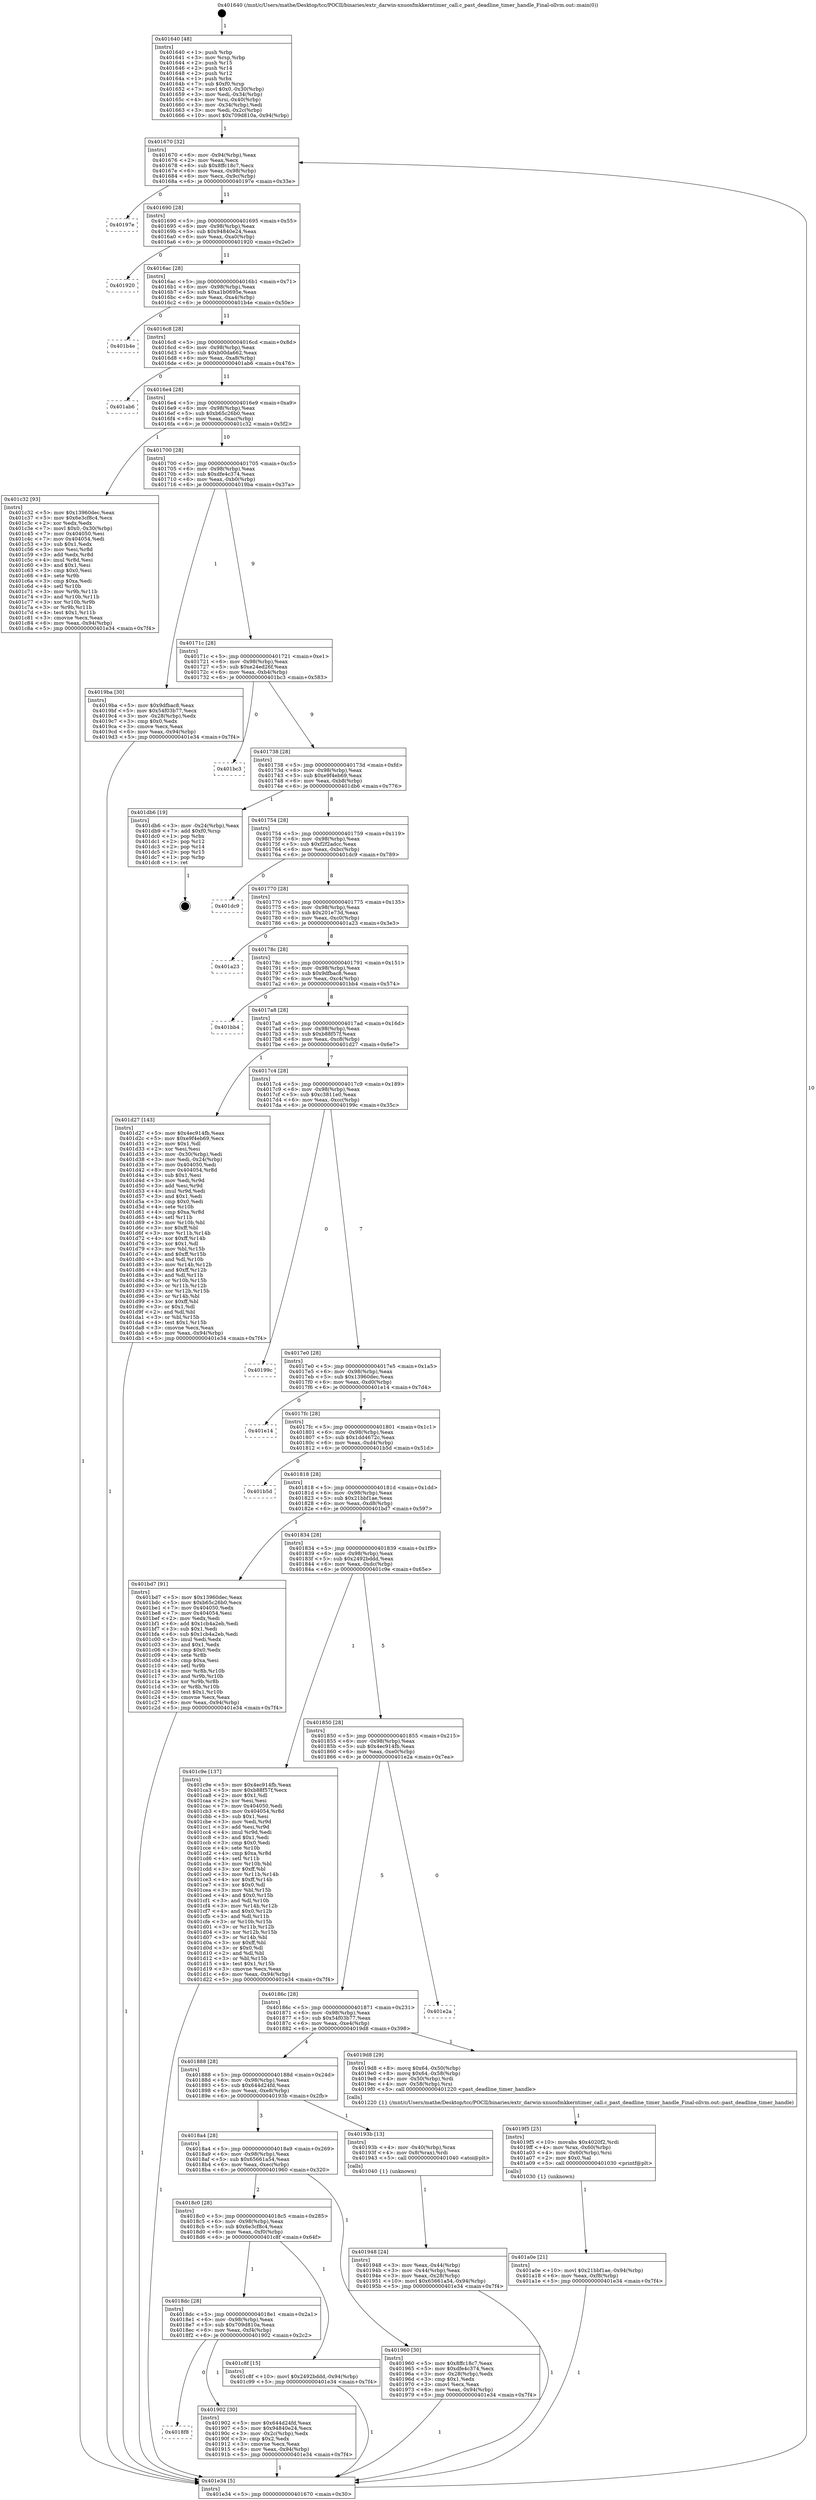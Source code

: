 digraph "0x401640" {
  label = "0x401640 (/mnt/c/Users/mathe/Desktop/tcc/POCII/binaries/extr_darwin-xnuosfmkkerntimer_call.c_past_deadline_timer_handle_Final-ollvm.out::main(0))"
  labelloc = "t"
  node[shape=record]

  Entry [label="",width=0.3,height=0.3,shape=circle,fillcolor=black,style=filled]
  "0x401670" [label="{
     0x401670 [32]\l
     | [instrs]\l
     &nbsp;&nbsp;0x401670 \<+6\>: mov -0x94(%rbp),%eax\l
     &nbsp;&nbsp;0x401676 \<+2\>: mov %eax,%ecx\l
     &nbsp;&nbsp;0x401678 \<+6\>: sub $0x8ffc18c7,%ecx\l
     &nbsp;&nbsp;0x40167e \<+6\>: mov %eax,-0x98(%rbp)\l
     &nbsp;&nbsp;0x401684 \<+6\>: mov %ecx,-0x9c(%rbp)\l
     &nbsp;&nbsp;0x40168a \<+6\>: je 000000000040197e \<main+0x33e\>\l
  }"]
  "0x40197e" [label="{
     0x40197e\l
  }", style=dashed]
  "0x401690" [label="{
     0x401690 [28]\l
     | [instrs]\l
     &nbsp;&nbsp;0x401690 \<+5\>: jmp 0000000000401695 \<main+0x55\>\l
     &nbsp;&nbsp;0x401695 \<+6\>: mov -0x98(%rbp),%eax\l
     &nbsp;&nbsp;0x40169b \<+5\>: sub $0x94840e24,%eax\l
     &nbsp;&nbsp;0x4016a0 \<+6\>: mov %eax,-0xa0(%rbp)\l
     &nbsp;&nbsp;0x4016a6 \<+6\>: je 0000000000401920 \<main+0x2e0\>\l
  }"]
  Exit [label="",width=0.3,height=0.3,shape=circle,fillcolor=black,style=filled,peripheries=2]
  "0x401920" [label="{
     0x401920\l
  }", style=dashed]
  "0x4016ac" [label="{
     0x4016ac [28]\l
     | [instrs]\l
     &nbsp;&nbsp;0x4016ac \<+5\>: jmp 00000000004016b1 \<main+0x71\>\l
     &nbsp;&nbsp;0x4016b1 \<+6\>: mov -0x98(%rbp),%eax\l
     &nbsp;&nbsp;0x4016b7 \<+5\>: sub $0xa1b0695e,%eax\l
     &nbsp;&nbsp;0x4016bc \<+6\>: mov %eax,-0xa4(%rbp)\l
     &nbsp;&nbsp;0x4016c2 \<+6\>: je 0000000000401b4e \<main+0x50e\>\l
  }"]
  "0x401a0e" [label="{
     0x401a0e [21]\l
     | [instrs]\l
     &nbsp;&nbsp;0x401a0e \<+10\>: movl $0x21bbf1ae,-0x94(%rbp)\l
     &nbsp;&nbsp;0x401a18 \<+6\>: mov %eax,-0xf8(%rbp)\l
     &nbsp;&nbsp;0x401a1e \<+5\>: jmp 0000000000401e34 \<main+0x7f4\>\l
  }"]
  "0x401b4e" [label="{
     0x401b4e\l
  }", style=dashed]
  "0x4016c8" [label="{
     0x4016c8 [28]\l
     | [instrs]\l
     &nbsp;&nbsp;0x4016c8 \<+5\>: jmp 00000000004016cd \<main+0x8d\>\l
     &nbsp;&nbsp;0x4016cd \<+6\>: mov -0x98(%rbp),%eax\l
     &nbsp;&nbsp;0x4016d3 \<+5\>: sub $0xb00da662,%eax\l
     &nbsp;&nbsp;0x4016d8 \<+6\>: mov %eax,-0xa8(%rbp)\l
     &nbsp;&nbsp;0x4016de \<+6\>: je 0000000000401ab6 \<main+0x476\>\l
  }"]
  "0x4019f5" [label="{
     0x4019f5 [25]\l
     | [instrs]\l
     &nbsp;&nbsp;0x4019f5 \<+10\>: movabs $0x4020f2,%rdi\l
     &nbsp;&nbsp;0x4019ff \<+4\>: mov %rax,-0x60(%rbp)\l
     &nbsp;&nbsp;0x401a03 \<+4\>: mov -0x60(%rbp),%rsi\l
     &nbsp;&nbsp;0x401a07 \<+2\>: mov $0x0,%al\l
     &nbsp;&nbsp;0x401a09 \<+5\>: call 0000000000401030 \<printf@plt\>\l
     | [calls]\l
     &nbsp;&nbsp;0x401030 \{1\} (unknown)\l
  }"]
  "0x401ab6" [label="{
     0x401ab6\l
  }", style=dashed]
  "0x4016e4" [label="{
     0x4016e4 [28]\l
     | [instrs]\l
     &nbsp;&nbsp;0x4016e4 \<+5\>: jmp 00000000004016e9 \<main+0xa9\>\l
     &nbsp;&nbsp;0x4016e9 \<+6\>: mov -0x98(%rbp),%eax\l
     &nbsp;&nbsp;0x4016ef \<+5\>: sub $0xb65c26b0,%eax\l
     &nbsp;&nbsp;0x4016f4 \<+6\>: mov %eax,-0xac(%rbp)\l
     &nbsp;&nbsp;0x4016fa \<+6\>: je 0000000000401c32 \<main+0x5f2\>\l
  }"]
  "0x401948" [label="{
     0x401948 [24]\l
     | [instrs]\l
     &nbsp;&nbsp;0x401948 \<+3\>: mov %eax,-0x44(%rbp)\l
     &nbsp;&nbsp;0x40194b \<+3\>: mov -0x44(%rbp),%eax\l
     &nbsp;&nbsp;0x40194e \<+3\>: mov %eax,-0x28(%rbp)\l
     &nbsp;&nbsp;0x401951 \<+10\>: movl $0x65661a54,-0x94(%rbp)\l
     &nbsp;&nbsp;0x40195b \<+5\>: jmp 0000000000401e34 \<main+0x7f4\>\l
  }"]
  "0x401c32" [label="{
     0x401c32 [93]\l
     | [instrs]\l
     &nbsp;&nbsp;0x401c32 \<+5\>: mov $0x13960dec,%eax\l
     &nbsp;&nbsp;0x401c37 \<+5\>: mov $0x6e3cf8c4,%ecx\l
     &nbsp;&nbsp;0x401c3c \<+2\>: xor %edx,%edx\l
     &nbsp;&nbsp;0x401c3e \<+7\>: movl $0x0,-0x30(%rbp)\l
     &nbsp;&nbsp;0x401c45 \<+7\>: mov 0x404050,%esi\l
     &nbsp;&nbsp;0x401c4c \<+7\>: mov 0x404054,%edi\l
     &nbsp;&nbsp;0x401c53 \<+3\>: sub $0x1,%edx\l
     &nbsp;&nbsp;0x401c56 \<+3\>: mov %esi,%r8d\l
     &nbsp;&nbsp;0x401c59 \<+3\>: add %edx,%r8d\l
     &nbsp;&nbsp;0x401c5c \<+4\>: imul %r8d,%esi\l
     &nbsp;&nbsp;0x401c60 \<+3\>: and $0x1,%esi\l
     &nbsp;&nbsp;0x401c63 \<+3\>: cmp $0x0,%esi\l
     &nbsp;&nbsp;0x401c66 \<+4\>: sete %r9b\l
     &nbsp;&nbsp;0x401c6a \<+3\>: cmp $0xa,%edi\l
     &nbsp;&nbsp;0x401c6d \<+4\>: setl %r10b\l
     &nbsp;&nbsp;0x401c71 \<+3\>: mov %r9b,%r11b\l
     &nbsp;&nbsp;0x401c74 \<+3\>: and %r10b,%r11b\l
     &nbsp;&nbsp;0x401c77 \<+3\>: xor %r10b,%r9b\l
     &nbsp;&nbsp;0x401c7a \<+3\>: or %r9b,%r11b\l
     &nbsp;&nbsp;0x401c7d \<+4\>: test $0x1,%r11b\l
     &nbsp;&nbsp;0x401c81 \<+3\>: cmovne %ecx,%eax\l
     &nbsp;&nbsp;0x401c84 \<+6\>: mov %eax,-0x94(%rbp)\l
     &nbsp;&nbsp;0x401c8a \<+5\>: jmp 0000000000401e34 \<main+0x7f4\>\l
  }"]
  "0x401700" [label="{
     0x401700 [28]\l
     | [instrs]\l
     &nbsp;&nbsp;0x401700 \<+5\>: jmp 0000000000401705 \<main+0xc5\>\l
     &nbsp;&nbsp;0x401705 \<+6\>: mov -0x98(%rbp),%eax\l
     &nbsp;&nbsp;0x40170b \<+5\>: sub $0xdfe4c374,%eax\l
     &nbsp;&nbsp;0x401710 \<+6\>: mov %eax,-0xb0(%rbp)\l
     &nbsp;&nbsp;0x401716 \<+6\>: je 00000000004019ba \<main+0x37a\>\l
  }"]
  "0x401640" [label="{
     0x401640 [48]\l
     | [instrs]\l
     &nbsp;&nbsp;0x401640 \<+1\>: push %rbp\l
     &nbsp;&nbsp;0x401641 \<+3\>: mov %rsp,%rbp\l
     &nbsp;&nbsp;0x401644 \<+2\>: push %r15\l
     &nbsp;&nbsp;0x401646 \<+2\>: push %r14\l
     &nbsp;&nbsp;0x401648 \<+2\>: push %r12\l
     &nbsp;&nbsp;0x40164a \<+1\>: push %rbx\l
     &nbsp;&nbsp;0x40164b \<+7\>: sub $0xf0,%rsp\l
     &nbsp;&nbsp;0x401652 \<+7\>: movl $0x0,-0x30(%rbp)\l
     &nbsp;&nbsp;0x401659 \<+3\>: mov %edi,-0x34(%rbp)\l
     &nbsp;&nbsp;0x40165c \<+4\>: mov %rsi,-0x40(%rbp)\l
     &nbsp;&nbsp;0x401660 \<+3\>: mov -0x34(%rbp),%edi\l
     &nbsp;&nbsp;0x401663 \<+3\>: mov %edi,-0x2c(%rbp)\l
     &nbsp;&nbsp;0x401666 \<+10\>: movl $0x709d810a,-0x94(%rbp)\l
  }"]
  "0x4019ba" [label="{
     0x4019ba [30]\l
     | [instrs]\l
     &nbsp;&nbsp;0x4019ba \<+5\>: mov $0x9dfbac8,%eax\l
     &nbsp;&nbsp;0x4019bf \<+5\>: mov $0x54f03b77,%ecx\l
     &nbsp;&nbsp;0x4019c4 \<+3\>: mov -0x28(%rbp),%edx\l
     &nbsp;&nbsp;0x4019c7 \<+3\>: cmp $0x0,%edx\l
     &nbsp;&nbsp;0x4019ca \<+3\>: cmove %ecx,%eax\l
     &nbsp;&nbsp;0x4019cd \<+6\>: mov %eax,-0x94(%rbp)\l
     &nbsp;&nbsp;0x4019d3 \<+5\>: jmp 0000000000401e34 \<main+0x7f4\>\l
  }"]
  "0x40171c" [label="{
     0x40171c [28]\l
     | [instrs]\l
     &nbsp;&nbsp;0x40171c \<+5\>: jmp 0000000000401721 \<main+0xe1\>\l
     &nbsp;&nbsp;0x401721 \<+6\>: mov -0x98(%rbp),%eax\l
     &nbsp;&nbsp;0x401727 \<+5\>: sub $0xe24ed26f,%eax\l
     &nbsp;&nbsp;0x40172c \<+6\>: mov %eax,-0xb4(%rbp)\l
     &nbsp;&nbsp;0x401732 \<+6\>: je 0000000000401bc3 \<main+0x583\>\l
  }"]
  "0x401e34" [label="{
     0x401e34 [5]\l
     | [instrs]\l
     &nbsp;&nbsp;0x401e34 \<+5\>: jmp 0000000000401670 \<main+0x30\>\l
  }"]
  "0x401bc3" [label="{
     0x401bc3\l
  }", style=dashed]
  "0x401738" [label="{
     0x401738 [28]\l
     | [instrs]\l
     &nbsp;&nbsp;0x401738 \<+5\>: jmp 000000000040173d \<main+0xfd\>\l
     &nbsp;&nbsp;0x40173d \<+6\>: mov -0x98(%rbp),%eax\l
     &nbsp;&nbsp;0x401743 \<+5\>: sub $0xe9f4eb69,%eax\l
     &nbsp;&nbsp;0x401748 \<+6\>: mov %eax,-0xb8(%rbp)\l
     &nbsp;&nbsp;0x40174e \<+6\>: je 0000000000401db6 \<main+0x776\>\l
  }"]
  "0x4018f8" [label="{
     0x4018f8\l
  }", style=dashed]
  "0x401db6" [label="{
     0x401db6 [19]\l
     | [instrs]\l
     &nbsp;&nbsp;0x401db6 \<+3\>: mov -0x24(%rbp),%eax\l
     &nbsp;&nbsp;0x401db9 \<+7\>: add $0xf0,%rsp\l
     &nbsp;&nbsp;0x401dc0 \<+1\>: pop %rbx\l
     &nbsp;&nbsp;0x401dc1 \<+2\>: pop %r12\l
     &nbsp;&nbsp;0x401dc3 \<+2\>: pop %r14\l
     &nbsp;&nbsp;0x401dc5 \<+2\>: pop %r15\l
     &nbsp;&nbsp;0x401dc7 \<+1\>: pop %rbp\l
     &nbsp;&nbsp;0x401dc8 \<+1\>: ret\l
  }"]
  "0x401754" [label="{
     0x401754 [28]\l
     | [instrs]\l
     &nbsp;&nbsp;0x401754 \<+5\>: jmp 0000000000401759 \<main+0x119\>\l
     &nbsp;&nbsp;0x401759 \<+6\>: mov -0x98(%rbp),%eax\l
     &nbsp;&nbsp;0x40175f \<+5\>: sub $0xf2f2adcc,%eax\l
     &nbsp;&nbsp;0x401764 \<+6\>: mov %eax,-0xbc(%rbp)\l
     &nbsp;&nbsp;0x40176a \<+6\>: je 0000000000401dc9 \<main+0x789\>\l
  }"]
  "0x401902" [label="{
     0x401902 [30]\l
     | [instrs]\l
     &nbsp;&nbsp;0x401902 \<+5\>: mov $0x644d24fd,%eax\l
     &nbsp;&nbsp;0x401907 \<+5\>: mov $0x94840e24,%ecx\l
     &nbsp;&nbsp;0x40190c \<+3\>: mov -0x2c(%rbp),%edx\l
     &nbsp;&nbsp;0x40190f \<+3\>: cmp $0x2,%edx\l
     &nbsp;&nbsp;0x401912 \<+3\>: cmovne %ecx,%eax\l
     &nbsp;&nbsp;0x401915 \<+6\>: mov %eax,-0x94(%rbp)\l
     &nbsp;&nbsp;0x40191b \<+5\>: jmp 0000000000401e34 \<main+0x7f4\>\l
  }"]
  "0x401dc9" [label="{
     0x401dc9\l
  }", style=dashed]
  "0x401770" [label="{
     0x401770 [28]\l
     | [instrs]\l
     &nbsp;&nbsp;0x401770 \<+5\>: jmp 0000000000401775 \<main+0x135\>\l
     &nbsp;&nbsp;0x401775 \<+6\>: mov -0x98(%rbp),%eax\l
     &nbsp;&nbsp;0x40177b \<+5\>: sub $0x201e73d,%eax\l
     &nbsp;&nbsp;0x401780 \<+6\>: mov %eax,-0xc0(%rbp)\l
     &nbsp;&nbsp;0x401786 \<+6\>: je 0000000000401a23 \<main+0x3e3\>\l
  }"]
  "0x4018dc" [label="{
     0x4018dc [28]\l
     | [instrs]\l
     &nbsp;&nbsp;0x4018dc \<+5\>: jmp 00000000004018e1 \<main+0x2a1\>\l
     &nbsp;&nbsp;0x4018e1 \<+6\>: mov -0x98(%rbp),%eax\l
     &nbsp;&nbsp;0x4018e7 \<+5\>: sub $0x709d810a,%eax\l
     &nbsp;&nbsp;0x4018ec \<+6\>: mov %eax,-0xf4(%rbp)\l
     &nbsp;&nbsp;0x4018f2 \<+6\>: je 0000000000401902 \<main+0x2c2\>\l
  }"]
  "0x401a23" [label="{
     0x401a23\l
  }", style=dashed]
  "0x40178c" [label="{
     0x40178c [28]\l
     | [instrs]\l
     &nbsp;&nbsp;0x40178c \<+5\>: jmp 0000000000401791 \<main+0x151\>\l
     &nbsp;&nbsp;0x401791 \<+6\>: mov -0x98(%rbp),%eax\l
     &nbsp;&nbsp;0x401797 \<+5\>: sub $0x9dfbac8,%eax\l
     &nbsp;&nbsp;0x40179c \<+6\>: mov %eax,-0xc4(%rbp)\l
     &nbsp;&nbsp;0x4017a2 \<+6\>: je 0000000000401bb4 \<main+0x574\>\l
  }"]
  "0x401c8f" [label="{
     0x401c8f [15]\l
     | [instrs]\l
     &nbsp;&nbsp;0x401c8f \<+10\>: movl $0x2492bddd,-0x94(%rbp)\l
     &nbsp;&nbsp;0x401c99 \<+5\>: jmp 0000000000401e34 \<main+0x7f4\>\l
  }"]
  "0x401bb4" [label="{
     0x401bb4\l
  }", style=dashed]
  "0x4017a8" [label="{
     0x4017a8 [28]\l
     | [instrs]\l
     &nbsp;&nbsp;0x4017a8 \<+5\>: jmp 00000000004017ad \<main+0x16d\>\l
     &nbsp;&nbsp;0x4017ad \<+6\>: mov -0x98(%rbp),%eax\l
     &nbsp;&nbsp;0x4017b3 \<+5\>: sub $0xb88f57f,%eax\l
     &nbsp;&nbsp;0x4017b8 \<+6\>: mov %eax,-0xc8(%rbp)\l
     &nbsp;&nbsp;0x4017be \<+6\>: je 0000000000401d27 \<main+0x6e7\>\l
  }"]
  "0x4018c0" [label="{
     0x4018c0 [28]\l
     | [instrs]\l
     &nbsp;&nbsp;0x4018c0 \<+5\>: jmp 00000000004018c5 \<main+0x285\>\l
     &nbsp;&nbsp;0x4018c5 \<+6\>: mov -0x98(%rbp),%eax\l
     &nbsp;&nbsp;0x4018cb \<+5\>: sub $0x6e3cf8c4,%eax\l
     &nbsp;&nbsp;0x4018d0 \<+6\>: mov %eax,-0xf0(%rbp)\l
     &nbsp;&nbsp;0x4018d6 \<+6\>: je 0000000000401c8f \<main+0x64f\>\l
  }"]
  "0x401d27" [label="{
     0x401d27 [143]\l
     | [instrs]\l
     &nbsp;&nbsp;0x401d27 \<+5\>: mov $0x4ec914fb,%eax\l
     &nbsp;&nbsp;0x401d2c \<+5\>: mov $0xe9f4eb69,%ecx\l
     &nbsp;&nbsp;0x401d31 \<+2\>: mov $0x1,%dl\l
     &nbsp;&nbsp;0x401d33 \<+2\>: xor %esi,%esi\l
     &nbsp;&nbsp;0x401d35 \<+3\>: mov -0x30(%rbp),%edi\l
     &nbsp;&nbsp;0x401d38 \<+3\>: mov %edi,-0x24(%rbp)\l
     &nbsp;&nbsp;0x401d3b \<+7\>: mov 0x404050,%edi\l
     &nbsp;&nbsp;0x401d42 \<+8\>: mov 0x404054,%r8d\l
     &nbsp;&nbsp;0x401d4a \<+3\>: sub $0x1,%esi\l
     &nbsp;&nbsp;0x401d4d \<+3\>: mov %edi,%r9d\l
     &nbsp;&nbsp;0x401d50 \<+3\>: add %esi,%r9d\l
     &nbsp;&nbsp;0x401d53 \<+4\>: imul %r9d,%edi\l
     &nbsp;&nbsp;0x401d57 \<+3\>: and $0x1,%edi\l
     &nbsp;&nbsp;0x401d5a \<+3\>: cmp $0x0,%edi\l
     &nbsp;&nbsp;0x401d5d \<+4\>: sete %r10b\l
     &nbsp;&nbsp;0x401d61 \<+4\>: cmp $0xa,%r8d\l
     &nbsp;&nbsp;0x401d65 \<+4\>: setl %r11b\l
     &nbsp;&nbsp;0x401d69 \<+3\>: mov %r10b,%bl\l
     &nbsp;&nbsp;0x401d6c \<+3\>: xor $0xff,%bl\l
     &nbsp;&nbsp;0x401d6f \<+3\>: mov %r11b,%r14b\l
     &nbsp;&nbsp;0x401d72 \<+4\>: xor $0xff,%r14b\l
     &nbsp;&nbsp;0x401d76 \<+3\>: xor $0x1,%dl\l
     &nbsp;&nbsp;0x401d79 \<+3\>: mov %bl,%r15b\l
     &nbsp;&nbsp;0x401d7c \<+4\>: and $0xff,%r15b\l
     &nbsp;&nbsp;0x401d80 \<+3\>: and %dl,%r10b\l
     &nbsp;&nbsp;0x401d83 \<+3\>: mov %r14b,%r12b\l
     &nbsp;&nbsp;0x401d86 \<+4\>: and $0xff,%r12b\l
     &nbsp;&nbsp;0x401d8a \<+3\>: and %dl,%r11b\l
     &nbsp;&nbsp;0x401d8d \<+3\>: or %r10b,%r15b\l
     &nbsp;&nbsp;0x401d90 \<+3\>: or %r11b,%r12b\l
     &nbsp;&nbsp;0x401d93 \<+3\>: xor %r12b,%r15b\l
     &nbsp;&nbsp;0x401d96 \<+3\>: or %r14b,%bl\l
     &nbsp;&nbsp;0x401d99 \<+3\>: xor $0xff,%bl\l
     &nbsp;&nbsp;0x401d9c \<+3\>: or $0x1,%dl\l
     &nbsp;&nbsp;0x401d9f \<+2\>: and %dl,%bl\l
     &nbsp;&nbsp;0x401da1 \<+3\>: or %bl,%r15b\l
     &nbsp;&nbsp;0x401da4 \<+4\>: test $0x1,%r15b\l
     &nbsp;&nbsp;0x401da8 \<+3\>: cmovne %ecx,%eax\l
     &nbsp;&nbsp;0x401dab \<+6\>: mov %eax,-0x94(%rbp)\l
     &nbsp;&nbsp;0x401db1 \<+5\>: jmp 0000000000401e34 \<main+0x7f4\>\l
  }"]
  "0x4017c4" [label="{
     0x4017c4 [28]\l
     | [instrs]\l
     &nbsp;&nbsp;0x4017c4 \<+5\>: jmp 00000000004017c9 \<main+0x189\>\l
     &nbsp;&nbsp;0x4017c9 \<+6\>: mov -0x98(%rbp),%eax\l
     &nbsp;&nbsp;0x4017cf \<+5\>: sub $0xc3811e0,%eax\l
     &nbsp;&nbsp;0x4017d4 \<+6\>: mov %eax,-0xcc(%rbp)\l
     &nbsp;&nbsp;0x4017da \<+6\>: je 000000000040199c \<main+0x35c\>\l
  }"]
  "0x401960" [label="{
     0x401960 [30]\l
     | [instrs]\l
     &nbsp;&nbsp;0x401960 \<+5\>: mov $0x8ffc18c7,%eax\l
     &nbsp;&nbsp;0x401965 \<+5\>: mov $0xdfe4c374,%ecx\l
     &nbsp;&nbsp;0x40196a \<+3\>: mov -0x28(%rbp),%edx\l
     &nbsp;&nbsp;0x40196d \<+3\>: cmp $0x1,%edx\l
     &nbsp;&nbsp;0x401970 \<+3\>: cmovl %ecx,%eax\l
     &nbsp;&nbsp;0x401973 \<+6\>: mov %eax,-0x94(%rbp)\l
     &nbsp;&nbsp;0x401979 \<+5\>: jmp 0000000000401e34 \<main+0x7f4\>\l
  }"]
  "0x40199c" [label="{
     0x40199c\l
  }", style=dashed]
  "0x4017e0" [label="{
     0x4017e0 [28]\l
     | [instrs]\l
     &nbsp;&nbsp;0x4017e0 \<+5\>: jmp 00000000004017e5 \<main+0x1a5\>\l
     &nbsp;&nbsp;0x4017e5 \<+6\>: mov -0x98(%rbp),%eax\l
     &nbsp;&nbsp;0x4017eb \<+5\>: sub $0x13960dec,%eax\l
     &nbsp;&nbsp;0x4017f0 \<+6\>: mov %eax,-0xd0(%rbp)\l
     &nbsp;&nbsp;0x4017f6 \<+6\>: je 0000000000401e14 \<main+0x7d4\>\l
  }"]
  "0x4018a4" [label="{
     0x4018a4 [28]\l
     | [instrs]\l
     &nbsp;&nbsp;0x4018a4 \<+5\>: jmp 00000000004018a9 \<main+0x269\>\l
     &nbsp;&nbsp;0x4018a9 \<+6\>: mov -0x98(%rbp),%eax\l
     &nbsp;&nbsp;0x4018af \<+5\>: sub $0x65661a54,%eax\l
     &nbsp;&nbsp;0x4018b4 \<+6\>: mov %eax,-0xec(%rbp)\l
     &nbsp;&nbsp;0x4018ba \<+6\>: je 0000000000401960 \<main+0x320\>\l
  }"]
  "0x401e14" [label="{
     0x401e14\l
  }", style=dashed]
  "0x4017fc" [label="{
     0x4017fc [28]\l
     | [instrs]\l
     &nbsp;&nbsp;0x4017fc \<+5\>: jmp 0000000000401801 \<main+0x1c1\>\l
     &nbsp;&nbsp;0x401801 \<+6\>: mov -0x98(%rbp),%eax\l
     &nbsp;&nbsp;0x401807 \<+5\>: sub $0x1dd4672c,%eax\l
     &nbsp;&nbsp;0x40180c \<+6\>: mov %eax,-0xd4(%rbp)\l
     &nbsp;&nbsp;0x401812 \<+6\>: je 0000000000401b5d \<main+0x51d\>\l
  }"]
  "0x40193b" [label="{
     0x40193b [13]\l
     | [instrs]\l
     &nbsp;&nbsp;0x40193b \<+4\>: mov -0x40(%rbp),%rax\l
     &nbsp;&nbsp;0x40193f \<+4\>: mov 0x8(%rax),%rdi\l
     &nbsp;&nbsp;0x401943 \<+5\>: call 0000000000401040 \<atoi@plt\>\l
     | [calls]\l
     &nbsp;&nbsp;0x401040 \{1\} (unknown)\l
  }"]
  "0x401b5d" [label="{
     0x401b5d\l
  }", style=dashed]
  "0x401818" [label="{
     0x401818 [28]\l
     | [instrs]\l
     &nbsp;&nbsp;0x401818 \<+5\>: jmp 000000000040181d \<main+0x1dd\>\l
     &nbsp;&nbsp;0x40181d \<+6\>: mov -0x98(%rbp),%eax\l
     &nbsp;&nbsp;0x401823 \<+5\>: sub $0x21bbf1ae,%eax\l
     &nbsp;&nbsp;0x401828 \<+6\>: mov %eax,-0xd8(%rbp)\l
     &nbsp;&nbsp;0x40182e \<+6\>: je 0000000000401bd7 \<main+0x597\>\l
  }"]
  "0x401888" [label="{
     0x401888 [28]\l
     | [instrs]\l
     &nbsp;&nbsp;0x401888 \<+5\>: jmp 000000000040188d \<main+0x24d\>\l
     &nbsp;&nbsp;0x40188d \<+6\>: mov -0x98(%rbp),%eax\l
     &nbsp;&nbsp;0x401893 \<+5\>: sub $0x644d24fd,%eax\l
     &nbsp;&nbsp;0x401898 \<+6\>: mov %eax,-0xe8(%rbp)\l
     &nbsp;&nbsp;0x40189e \<+6\>: je 000000000040193b \<main+0x2fb\>\l
  }"]
  "0x401bd7" [label="{
     0x401bd7 [91]\l
     | [instrs]\l
     &nbsp;&nbsp;0x401bd7 \<+5\>: mov $0x13960dec,%eax\l
     &nbsp;&nbsp;0x401bdc \<+5\>: mov $0xb65c26b0,%ecx\l
     &nbsp;&nbsp;0x401be1 \<+7\>: mov 0x404050,%edx\l
     &nbsp;&nbsp;0x401be8 \<+7\>: mov 0x404054,%esi\l
     &nbsp;&nbsp;0x401bef \<+2\>: mov %edx,%edi\l
     &nbsp;&nbsp;0x401bf1 \<+6\>: add $0x1cb4a2eb,%edi\l
     &nbsp;&nbsp;0x401bf7 \<+3\>: sub $0x1,%edi\l
     &nbsp;&nbsp;0x401bfa \<+6\>: sub $0x1cb4a2eb,%edi\l
     &nbsp;&nbsp;0x401c00 \<+3\>: imul %edi,%edx\l
     &nbsp;&nbsp;0x401c03 \<+3\>: and $0x1,%edx\l
     &nbsp;&nbsp;0x401c06 \<+3\>: cmp $0x0,%edx\l
     &nbsp;&nbsp;0x401c09 \<+4\>: sete %r8b\l
     &nbsp;&nbsp;0x401c0d \<+3\>: cmp $0xa,%esi\l
     &nbsp;&nbsp;0x401c10 \<+4\>: setl %r9b\l
     &nbsp;&nbsp;0x401c14 \<+3\>: mov %r8b,%r10b\l
     &nbsp;&nbsp;0x401c17 \<+3\>: and %r9b,%r10b\l
     &nbsp;&nbsp;0x401c1a \<+3\>: xor %r9b,%r8b\l
     &nbsp;&nbsp;0x401c1d \<+3\>: or %r8b,%r10b\l
     &nbsp;&nbsp;0x401c20 \<+4\>: test $0x1,%r10b\l
     &nbsp;&nbsp;0x401c24 \<+3\>: cmovne %ecx,%eax\l
     &nbsp;&nbsp;0x401c27 \<+6\>: mov %eax,-0x94(%rbp)\l
     &nbsp;&nbsp;0x401c2d \<+5\>: jmp 0000000000401e34 \<main+0x7f4\>\l
  }"]
  "0x401834" [label="{
     0x401834 [28]\l
     | [instrs]\l
     &nbsp;&nbsp;0x401834 \<+5\>: jmp 0000000000401839 \<main+0x1f9\>\l
     &nbsp;&nbsp;0x401839 \<+6\>: mov -0x98(%rbp),%eax\l
     &nbsp;&nbsp;0x40183f \<+5\>: sub $0x2492bddd,%eax\l
     &nbsp;&nbsp;0x401844 \<+6\>: mov %eax,-0xdc(%rbp)\l
     &nbsp;&nbsp;0x40184a \<+6\>: je 0000000000401c9e \<main+0x65e\>\l
  }"]
  "0x4019d8" [label="{
     0x4019d8 [29]\l
     | [instrs]\l
     &nbsp;&nbsp;0x4019d8 \<+8\>: movq $0x64,-0x50(%rbp)\l
     &nbsp;&nbsp;0x4019e0 \<+8\>: movq $0x64,-0x58(%rbp)\l
     &nbsp;&nbsp;0x4019e8 \<+4\>: mov -0x50(%rbp),%rdi\l
     &nbsp;&nbsp;0x4019ec \<+4\>: mov -0x58(%rbp),%rsi\l
     &nbsp;&nbsp;0x4019f0 \<+5\>: call 0000000000401220 \<past_deadline_timer_handle\>\l
     | [calls]\l
     &nbsp;&nbsp;0x401220 \{1\} (/mnt/c/Users/mathe/Desktop/tcc/POCII/binaries/extr_darwin-xnuosfmkkerntimer_call.c_past_deadline_timer_handle_Final-ollvm.out::past_deadline_timer_handle)\l
  }"]
  "0x401c9e" [label="{
     0x401c9e [137]\l
     | [instrs]\l
     &nbsp;&nbsp;0x401c9e \<+5\>: mov $0x4ec914fb,%eax\l
     &nbsp;&nbsp;0x401ca3 \<+5\>: mov $0xb88f57f,%ecx\l
     &nbsp;&nbsp;0x401ca8 \<+2\>: mov $0x1,%dl\l
     &nbsp;&nbsp;0x401caa \<+2\>: xor %esi,%esi\l
     &nbsp;&nbsp;0x401cac \<+7\>: mov 0x404050,%edi\l
     &nbsp;&nbsp;0x401cb3 \<+8\>: mov 0x404054,%r8d\l
     &nbsp;&nbsp;0x401cbb \<+3\>: sub $0x1,%esi\l
     &nbsp;&nbsp;0x401cbe \<+3\>: mov %edi,%r9d\l
     &nbsp;&nbsp;0x401cc1 \<+3\>: add %esi,%r9d\l
     &nbsp;&nbsp;0x401cc4 \<+4\>: imul %r9d,%edi\l
     &nbsp;&nbsp;0x401cc8 \<+3\>: and $0x1,%edi\l
     &nbsp;&nbsp;0x401ccb \<+3\>: cmp $0x0,%edi\l
     &nbsp;&nbsp;0x401cce \<+4\>: sete %r10b\l
     &nbsp;&nbsp;0x401cd2 \<+4\>: cmp $0xa,%r8d\l
     &nbsp;&nbsp;0x401cd6 \<+4\>: setl %r11b\l
     &nbsp;&nbsp;0x401cda \<+3\>: mov %r10b,%bl\l
     &nbsp;&nbsp;0x401cdd \<+3\>: xor $0xff,%bl\l
     &nbsp;&nbsp;0x401ce0 \<+3\>: mov %r11b,%r14b\l
     &nbsp;&nbsp;0x401ce3 \<+4\>: xor $0xff,%r14b\l
     &nbsp;&nbsp;0x401ce7 \<+3\>: xor $0x0,%dl\l
     &nbsp;&nbsp;0x401cea \<+3\>: mov %bl,%r15b\l
     &nbsp;&nbsp;0x401ced \<+4\>: and $0x0,%r15b\l
     &nbsp;&nbsp;0x401cf1 \<+3\>: and %dl,%r10b\l
     &nbsp;&nbsp;0x401cf4 \<+3\>: mov %r14b,%r12b\l
     &nbsp;&nbsp;0x401cf7 \<+4\>: and $0x0,%r12b\l
     &nbsp;&nbsp;0x401cfb \<+3\>: and %dl,%r11b\l
     &nbsp;&nbsp;0x401cfe \<+3\>: or %r10b,%r15b\l
     &nbsp;&nbsp;0x401d01 \<+3\>: or %r11b,%r12b\l
     &nbsp;&nbsp;0x401d04 \<+3\>: xor %r12b,%r15b\l
     &nbsp;&nbsp;0x401d07 \<+3\>: or %r14b,%bl\l
     &nbsp;&nbsp;0x401d0a \<+3\>: xor $0xff,%bl\l
     &nbsp;&nbsp;0x401d0d \<+3\>: or $0x0,%dl\l
     &nbsp;&nbsp;0x401d10 \<+2\>: and %dl,%bl\l
     &nbsp;&nbsp;0x401d12 \<+3\>: or %bl,%r15b\l
     &nbsp;&nbsp;0x401d15 \<+4\>: test $0x1,%r15b\l
     &nbsp;&nbsp;0x401d19 \<+3\>: cmovne %ecx,%eax\l
     &nbsp;&nbsp;0x401d1c \<+6\>: mov %eax,-0x94(%rbp)\l
     &nbsp;&nbsp;0x401d22 \<+5\>: jmp 0000000000401e34 \<main+0x7f4\>\l
  }"]
  "0x401850" [label="{
     0x401850 [28]\l
     | [instrs]\l
     &nbsp;&nbsp;0x401850 \<+5\>: jmp 0000000000401855 \<main+0x215\>\l
     &nbsp;&nbsp;0x401855 \<+6\>: mov -0x98(%rbp),%eax\l
     &nbsp;&nbsp;0x40185b \<+5\>: sub $0x4ec914fb,%eax\l
     &nbsp;&nbsp;0x401860 \<+6\>: mov %eax,-0xe0(%rbp)\l
     &nbsp;&nbsp;0x401866 \<+6\>: je 0000000000401e2a \<main+0x7ea\>\l
  }"]
  "0x40186c" [label="{
     0x40186c [28]\l
     | [instrs]\l
     &nbsp;&nbsp;0x40186c \<+5\>: jmp 0000000000401871 \<main+0x231\>\l
     &nbsp;&nbsp;0x401871 \<+6\>: mov -0x98(%rbp),%eax\l
     &nbsp;&nbsp;0x401877 \<+5\>: sub $0x54f03b77,%eax\l
     &nbsp;&nbsp;0x40187c \<+6\>: mov %eax,-0xe4(%rbp)\l
     &nbsp;&nbsp;0x401882 \<+6\>: je 00000000004019d8 \<main+0x398\>\l
  }"]
  "0x401e2a" [label="{
     0x401e2a\l
  }", style=dashed]
  Entry -> "0x401640" [label=" 1"]
  "0x401670" -> "0x40197e" [label=" 0"]
  "0x401670" -> "0x401690" [label=" 11"]
  "0x401db6" -> Exit [label=" 1"]
  "0x401690" -> "0x401920" [label=" 0"]
  "0x401690" -> "0x4016ac" [label=" 11"]
  "0x401d27" -> "0x401e34" [label=" 1"]
  "0x4016ac" -> "0x401b4e" [label=" 0"]
  "0x4016ac" -> "0x4016c8" [label=" 11"]
  "0x401c9e" -> "0x401e34" [label=" 1"]
  "0x4016c8" -> "0x401ab6" [label=" 0"]
  "0x4016c8" -> "0x4016e4" [label=" 11"]
  "0x401c8f" -> "0x401e34" [label=" 1"]
  "0x4016e4" -> "0x401c32" [label=" 1"]
  "0x4016e4" -> "0x401700" [label=" 10"]
  "0x401c32" -> "0x401e34" [label=" 1"]
  "0x401700" -> "0x4019ba" [label=" 1"]
  "0x401700" -> "0x40171c" [label=" 9"]
  "0x401bd7" -> "0x401e34" [label=" 1"]
  "0x40171c" -> "0x401bc3" [label=" 0"]
  "0x40171c" -> "0x401738" [label=" 9"]
  "0x401a0e" -> "0x401e34" [label=" 1"]
  "0x401738" -> "0x401db6" [label=" 1"]
  "0x401738" -> "0x401754" [label=" 8"]
  "0x4019f5" -> "0x401a0e" [label=" 1"]
  "0x401754" -> "0x401dc9" [label=" 0"]
  "0x401754" -> "0x401770" [label=" 8"]
  "0x4019d8" -> "0x4019f5" [label=" 1"]
  "0x401770" -> "0x401a23" [label=" 0"]
  "0x401770" -> "0x40178c" [label=" 8"]
  "0x401960" -> "0x401e34" [label=" 1"]
  "0x40178c" -> "0x401bb4" [label=" 0"]
  "0x40178c" -> "0x4017a8" [label=" 8"]
  "0x401948" -> "0x401e34" [label=" 1"]
  "0x4017a8" -> "0x401d27" [label=" 1"]
  "0x4017a8" -> "0x4017c4" [label=" 7"]
  "0x401e34" -> "0x401670" [label=" 10"]
  "0x4017c4" -> "0x40199c" [label=" 0"]
  "0x4017c4" -> "0x4017e0" [label=" 7"]
  "0x401640" -> "0x401670" [label=" 1"]
  "0x4017e0" -> "0x401e14" [label=" 0"]
  "0x4017e0" -> "0x4017fc" [label=" 7"]
  "0x4018dc" -> "0x4018f8" [label=" 0"]
  "0x4017fc" -> "0x401b5d" [label=" 0"]
  "0x4017fc" -> "0x401818" [label=" 7"]
  "0x4018dc" -> "0x401902" [label=" 1"]
  "0x401818" -> "0x401bd7" [label=" 1"]
  "0x401818" -> "0x401834" [label=" 6"]
  "0x4018c0" -> "0x4018dc" [label=" 1"]
  "0x401834" -> "0x401c9e" [label=" 1"]
  "0x401834" -> "0x401850" [label=" 5"]
  "0x4018c0" -> "0x401c8f" [label=" 1"]
  "0x401850" -> "0x401e2a" [label=" 0"]
  "0x401850" -> "0x40186c" [label=" 5"]
  "0x40193b" -> "0x401948" [label=" 1"]
  "0x40186c" -> "0x4019d8" [label=" 1"]
  "0x40186c" -> "0x401888" [label=" 4"]
  "0x4019ba" -> "0x401e34" [label=" 1"]
  "0x401888" -> "0x40193b" [label=" 1"]
  "0x401888" -> "0x4018a4" [label=" 3"]
  "0x401902" -> "0x401e34" [label=" 1"]
  "0x4018a4" -> "0x401960" [label=" 1"]
  "0x4018a4" -> "0x4018c0" [label=" 2"]
}

